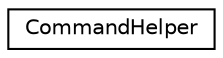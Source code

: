 digraph "Graphical Class Hierarchy"
{
  edge [fontname="Helvetica",fontsize="10",labelfontname="Helvetica",labelfontsize="10"];
  node [fontname="Helvetica",fontsize="10",shape=record];
  rankdir="LR";
  Node1 [label="CommandHelper",height=0.2,width=0.4,color="black", fillcolor="white", style="filled",URL="$classCommandHelper.html",tooltip="Helper for command execution. "];
}
